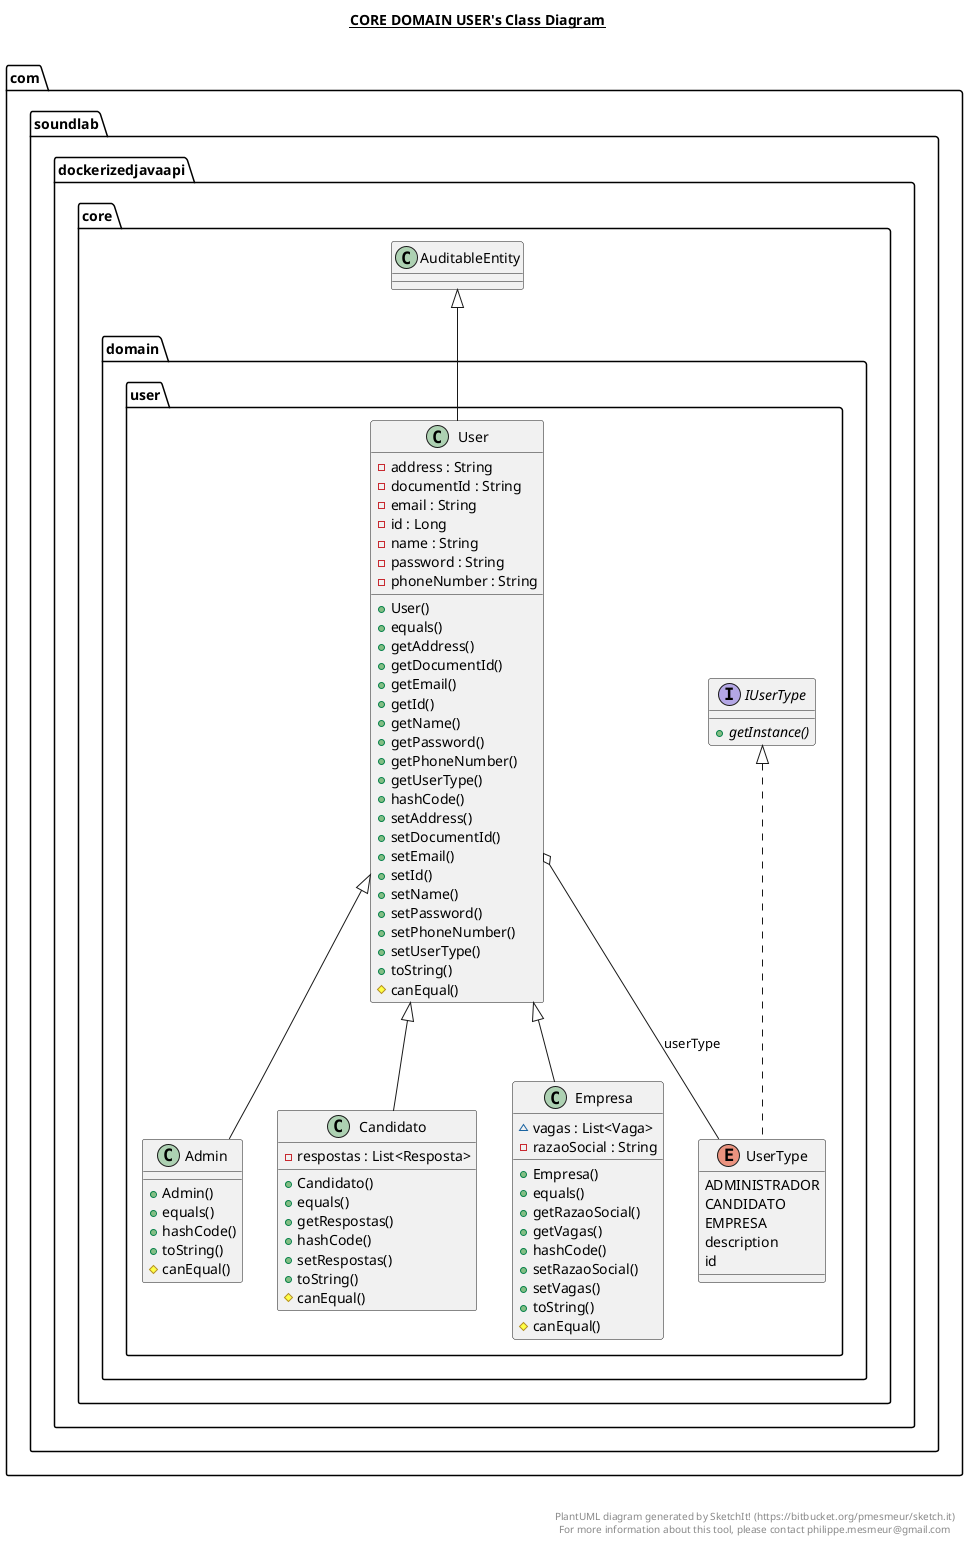 @startuml

title __CORE DOMAIN USER's Class Diagram__\n

  namespace com.soundlab.dockerizedjavaapi {
    namespace core {
      namespace domain.user {
        class com.soundlab.dockerizedjavaapi.core.domain.user.Admin {
            + Admin()
            + equals()
            + hashCode()
            + toString()
            # canEqual()
        }
      }
    }
  }
  

  namespace com.soundlab.dockerizedjavaapi {
    namespace core {
      namespace domain.user {
        class com.soundlab.dockerizedjavaapi.core.domain.user.Candidato {
            - respostas : List<Resposta>
            + Candidato()
            + equals()
            + getRespostas()
            + hashCode()
            + setRespostas()
            + toString()
            # canEqual()
        }
      }
    }
  }
  

  namespace com.soundlab.dockerizedjavaapi {
    namespace core {
      namespace domain.user {
        class com.soundlab.dockerizedjavaapi.core.domain.user.Empresa {
            ~ vagas : List<Vaga>
            - razaoSocial : String
            + Empresa()
            + equals()
            + getRazaoSocial()
            + getVagas()
            + hashCode()
            + setRazaoSocial()
            + setVagas()
            + toString()
            # canEqual()
        }
      }
    }
  }
  

  namespace com.soundlab.dockerizedjavaapi {
    namespace core {
      namespace domain.user {
        interface com.soundlab.dockerizedjavaapi.core.domain.user.IUserType {
            {abstract} + getInstance()
        }
      }
    }
  }
  

  namespace com.soundlab.dockerizedjavaapi {
    namespace core {
      namespace domain.user {
        class com.soundlab.dockerizedjavaapi.core.domain.user.User {
            - address : String
            - documentId : String
            - email : String
            - id : Long
            - name : String
            - password : String
            - phoneNumber : String
            + User()
            + equals()
            + getAddress()
            + getDocumentId()
            + getEmail()
            + getId()
            + getName()
            + getPassword()
            + getPhoneNumber()
            + getUserType()
            + hashCode()
            + setAddress()
            + setDocumentId()
            + setEmail()
            + setId()
            + setName()
            + setPassword()
            + setPhoneNumber()
            + setUserType()
            + toString()
            # canEqual()
        }
      }
    }
  }
  

  namespace com.soundlab.dockerizedjavaapi {
    namespace core {
      namespace domain.user {
        enum UserType {
          ADMINISTRADOR
          CANDIDATO
          EMPRESA
          description
          id
        }
      }
    }
  }
  

  com.soundlab.dockerizedjavaapi.core.domain.user.Admin -up-|> com.soundlab.dockerizedjavaapi.core.domain.user.User
  com.soundlab.dockerizedjavaapi.core.domain.user.Candidato -up-|> com.soundlab.dockerizedjavaapi.core.domain.user.User
  com.soundlab.dockerizedjavaapi.core.domain.user.Empresa -up-|> com.soundlab.dockerizedjavaapi.core.domain.user.User
  com.soundlab.dockerizedjavaapi.core.domain.user.User -up-|> com.soundlab.dockerizedjavaapi.core.AuditableEntity
  com.soundlab.dockerizedjavaapi.core.domain.user.User o-- com.soundlab.dockerizedjavaapi.core.domain.user.UserType : userType
  com.soundlab.dockerizedjavaapi.core.domain.user.UserType .up.|> com.soundlab.dockerizedjavaapi.core.domain.user.IUserType


right footer


PlantUML diagram generated by SketchIt! (https://bitbucket.org/pmesmeur/sketch.it)
For more information about this tool, please contact philippe.mesmeur@gmail.com
endfooter

@enduml
